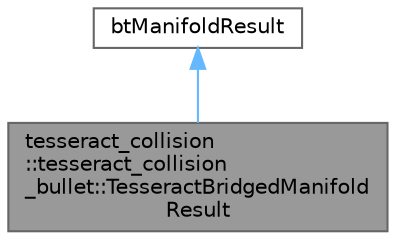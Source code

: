 digraph "tesseract_collision::tesseract_collision_bullet::TesseractBridgedManifoldResult"
{
 // LATEX_PDF_SIZE
  bgcolor="transparent";
  edge [fontname=Helvetica,fontsize=10,labelfontname=Helvetica,labelfontsize=10];
  node [fontname=Helvetica,fontsize=10,shape=box,height=0.2,width=0.4];
  Node1 [label="tesseract_collision\l::tesseract_collision\l_bullet::TesseractBridgedManifold\lResult",height=0.2,width=0.4,color="gray40", fillcolor="grey60", style="filled", fontcolor="black",tooltip="This is copied directly out of BulletWorld."];
  Node2 -> Node1 [dir="back",color="steelblue1",style="solid"];
  Node2 [label="btManifoldResult",height=0.2,width=0.4,color="gray40", fillcolor="white", style="filled",tooltip=" "];
}
